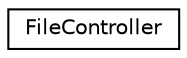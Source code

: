 digraph "Graphical Class Hierarchy"
{
  edge [fontname="Helvetica",fontsize="10",labelfontname="Helvetica",labelfontsize="10"];
  node [fontname="Helvetica",fontsize="10",shape=record];
  rankdir="LR";
  Node0 [label="FileController",height=0.2,width=0.4,color="black", fillcolor="white", style="filled",URL="$d9/d42/classFileController.html"];
}

